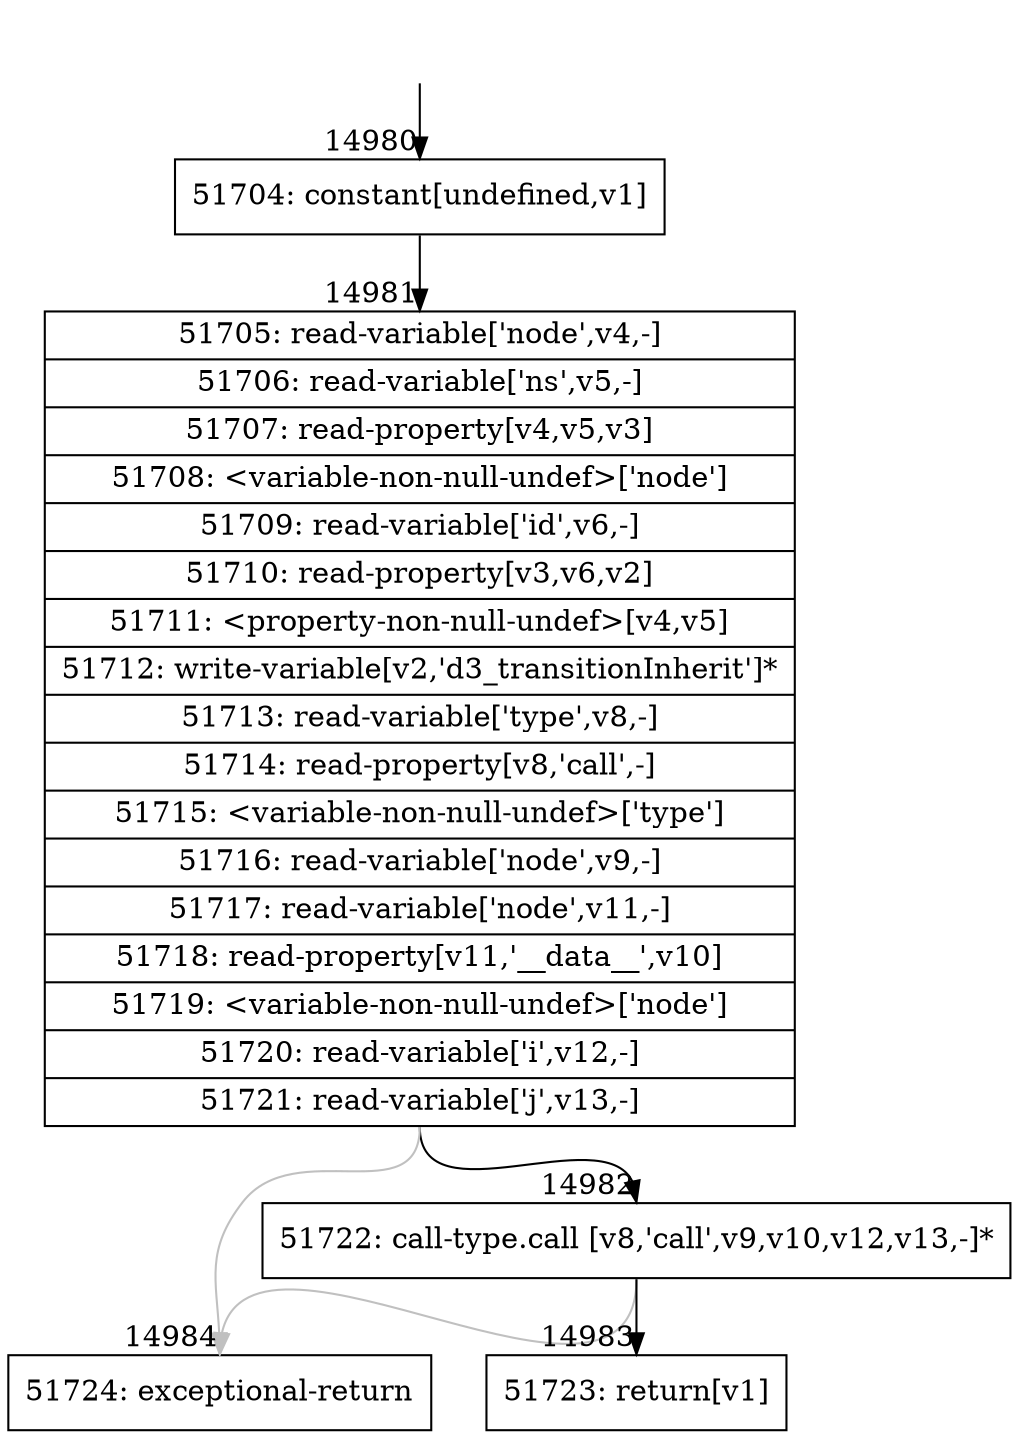 digraph {
rankdir="TD"
BB_entry1401[shape=none,label=""];
BB_entry1401 -> BB14980 [tailport=s, headport=n, headlabel="    14980"]
BB14980 [shape=record label="{51704: constant[undefined,v1]}" ] 
BB14980 -> BB14981 [tailport=s, headport=n, headlabel="      14981"]
BB14981 [shape=record label="{51705: read-variable['node',v4,-]|51706: read-variable['ns',v5,-]|51707: read-property[v4,v5,v3]|51708: \<variable-non-null-undef\>['node']|51709: read-variable['id',v6,-]|51710: read-property[v3,v6,v2]|51711: \<property-non-null-undef\>[v4,v5]|51712: write-variable[v2,'d3_transitionInherit']*|51713: read-variable['type',v8,-]|51714: read-property[v8,'call',-]|51715: \<variable-non-null-undef\>['type']|51716: read-variable['node',v9,-]|51717: read-variable['node',v11,-]|51718: read-property[v11,'__data__',v10]|51719: \<variable-non-null-undef\>['node']|51720: read-variable['i',v12,-]|51721: read-variable['j',v13,-]}" ] 
BB14981 -> BB14982 [tailport=s, headport=n, headlabel="      14982"]
BB14981 -> BB14984 [tailport=s, headport=n, color=gray, headlabel="      14984"]
BB14982 [shape=record label="{51722: call-type.call [v8,'call',v9,v10,v12,v13,-]*}" ] 
BB14982 -> BB14983 [tailport=s, headport=n, headlabel="      14983"]
BB14982 -> BB14984 [tailport=s, headport=n, color=gray]
BB14983 [shape=record label="{51723: return[v1]}" ] 
BB14984 [shape=record label="{51724: exceptional-return}" ] 
//#$~ 8831
}
